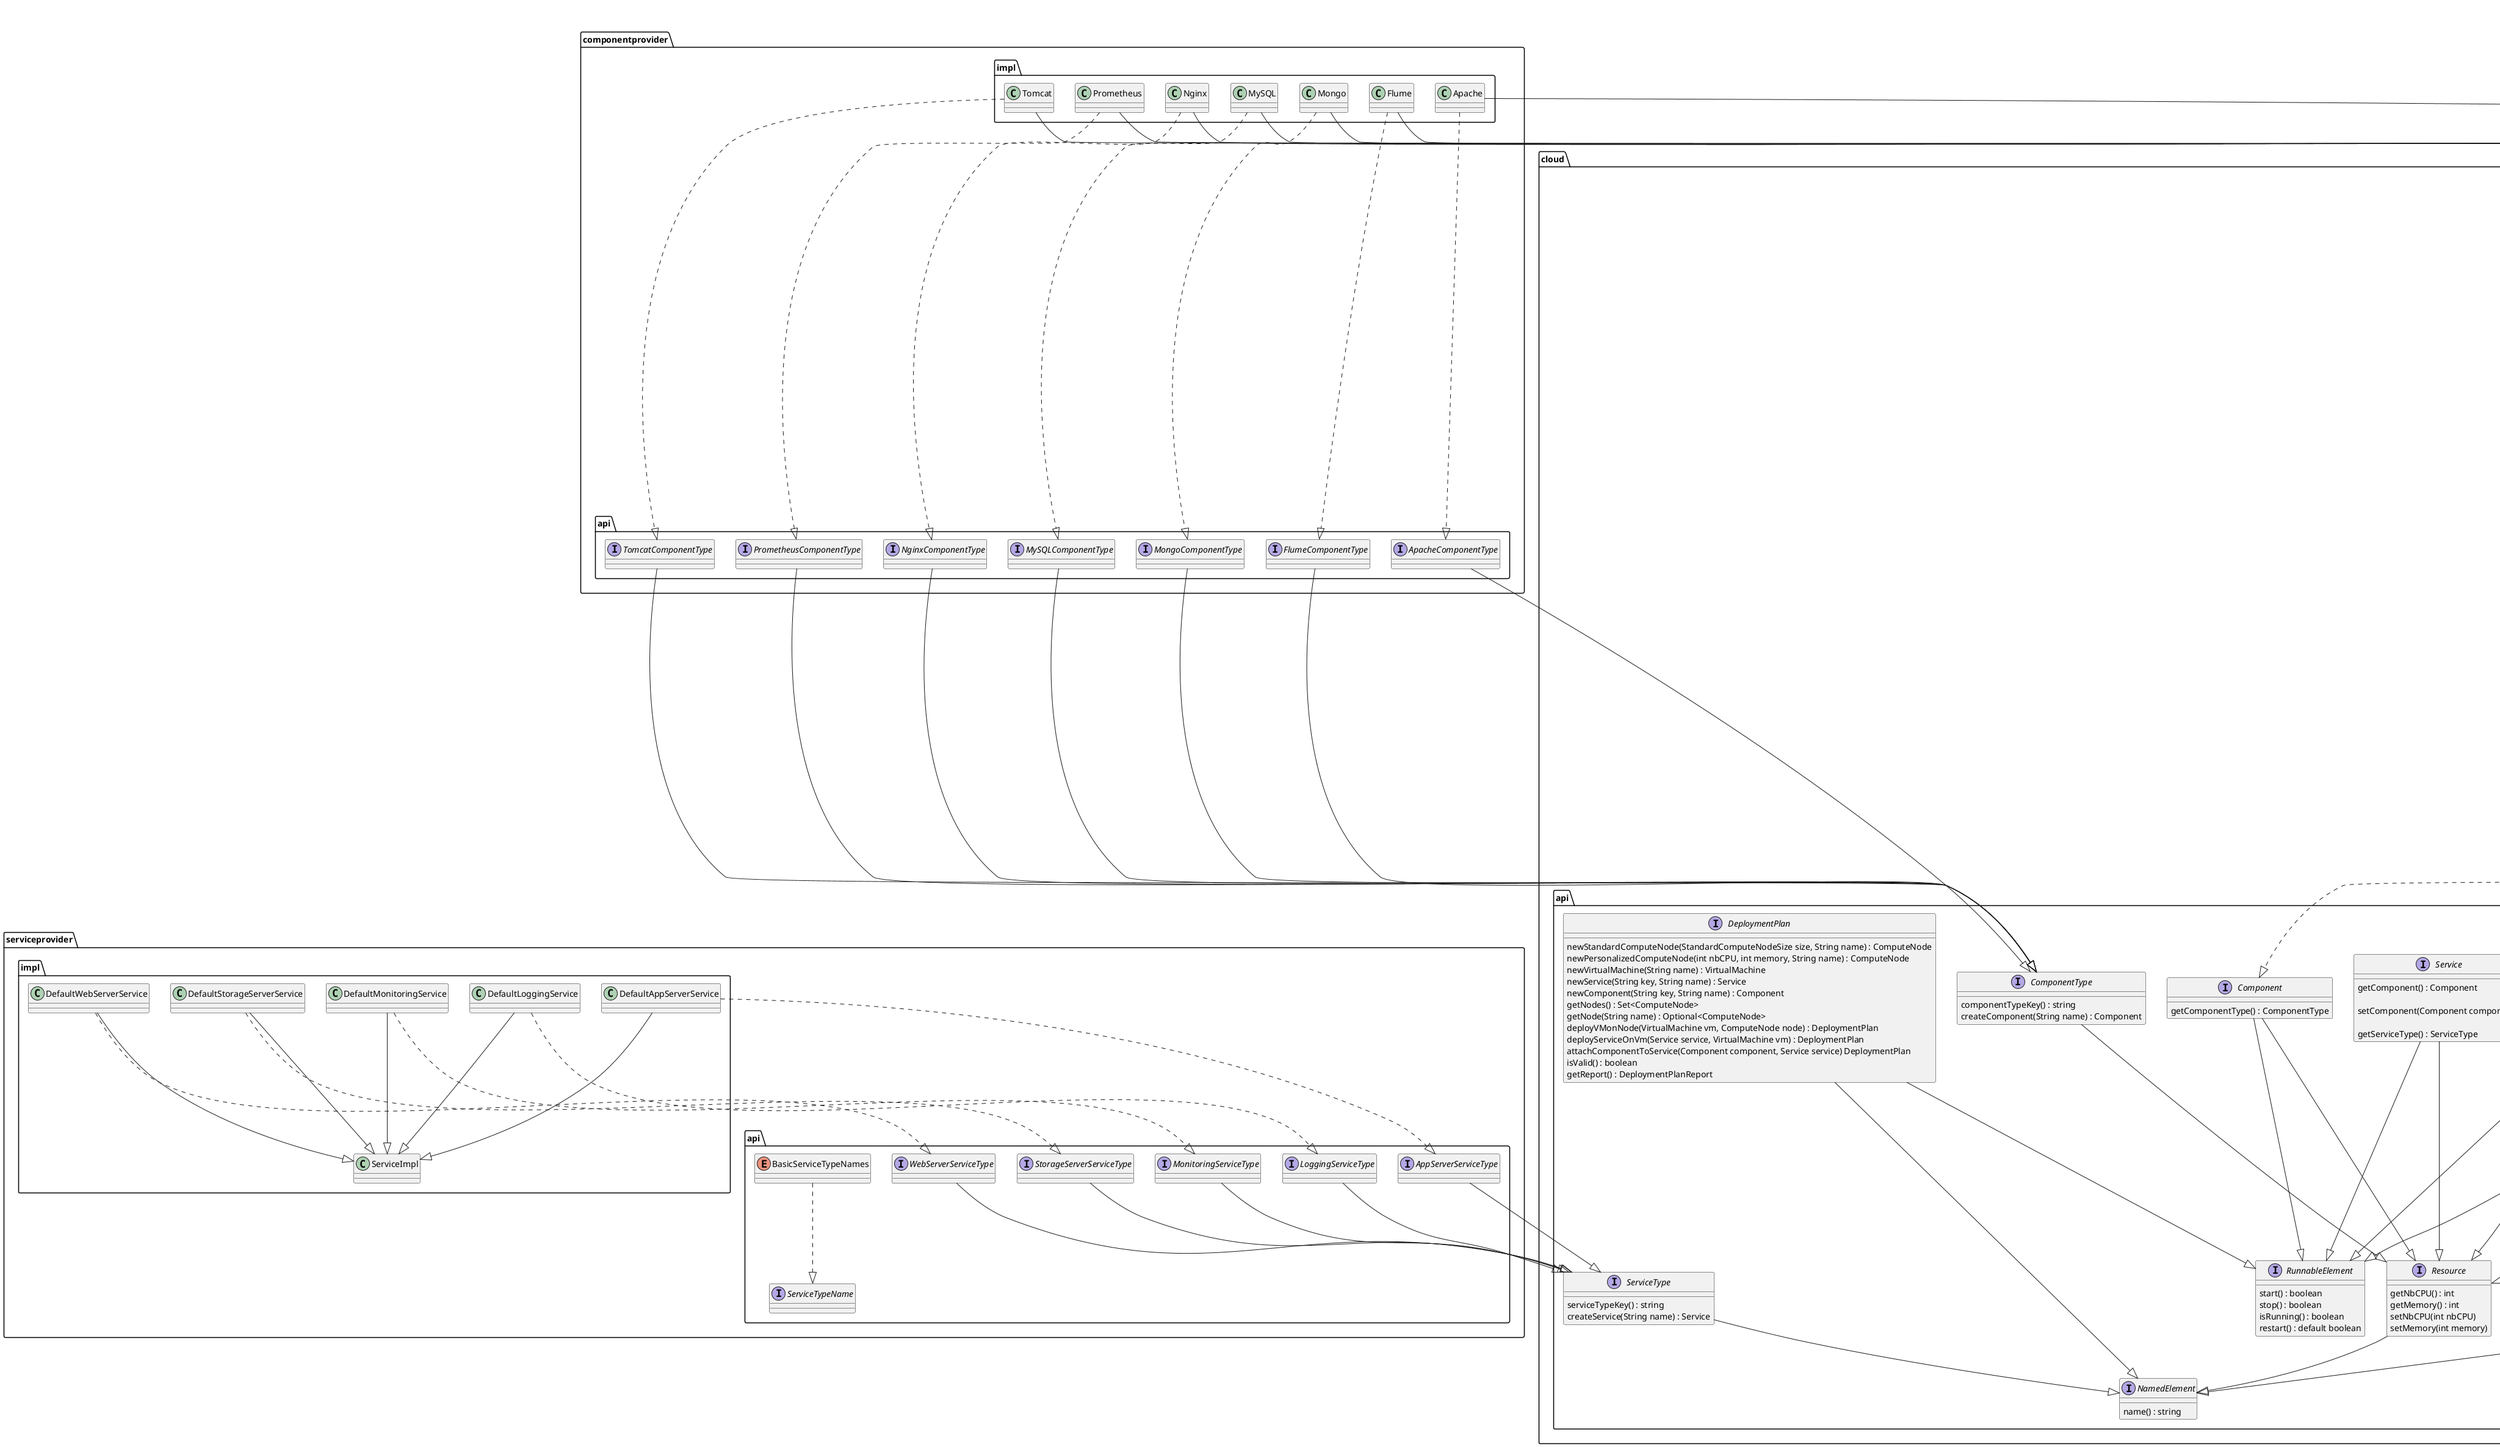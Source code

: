 @startuml
package client{
Class App{
+ {static} main(args: string[*]): void
}
}

package cloud{
package api{
Interface Cloud{
    getPlans() : Set<DeploymentPlan>
    deployPlan(DeploymentPlan plan) : boolean
    startPlan(DeploymentPlan plan) : boolean
    stopPlan(DeploymentPlan plan) : boolean
    removePlan(DeploymentPlan plan) : boolean
    }

Cloud --|> NamedElement

Interface Component{
    getComponentType() : ComponentType
}

Component ---|> Resource
Component ---|> RunnableElement


Interface ComponentType{
    componentTypeKey() : string
    createComponent(String name) : Component
}

ComponentType ---|> Resource

Interface ComputeNode{
addVMachine(VirtualMachine machine) : boolean
removeVMachine(VirtualMachine machine) : boolean
getVMachines() : Set<VirtualMachine>
shutDownVMachine(VirtualMachine machine) : boolean
startVirtualMachine(VirtualMachine machine) : boolean
}

ComputeNode ---|> Resource
ComputeNode ---|> RunnableElement

Interface DeploymentPlan{
    newStandardComputeNode(StandardComputeNodeSize size, String name) : ComputeNode
    newPersonalizedComputeNode(int nbCPU, int memory, String name) : ComputeNode
    newVirtualMachine(String name) : VirtualMachine
    newService(String key, String name) : Service
    newComponent(String key, String name) : Component
    getNodes() : Set<ComputeNode>
    getNode(String name) : Optional<ComputeNode>
    deployVMonNode(VirtualMachine vm, ComputeNode node) : DeploymentPlan
    deployServiceOnVm(Service service, VirtualMachine vm) : DeploymentPlan
    attachComponentToService(Component component, Service service) DeploymentPlan
    isValid() : boolean
    getReport() : DeploymentPlanReport
}
DeploymentPlan ---|> NamedElement
DeploymentPlan ---|> RunnableElement

Interface DeployementReport{
    exceptions() : List<Exception>

    addException(Exception e) : boolean

    messages() : List<String>
}


Interface DeploymentShutdown{
    setNext(DeploymentPlanShutdown handler)
    stop(DeploymentPlan plan) : boolean
}
Interface DeployementPlanStartup{
    setNext(DeploymentPlanStartup handler)
    start(DeploymentPlan plan, boolean bestEffort) : boolean
}


Interface NamedElement{
    name() : string
}

Interface Resource{
        getNbCPU() : int
        getMemory() : int
        setNbCPU(int nbCPU)
        setMemory(int memory)

}

Resource --|> NamedElement

Interface RunnableElement{
    start() : boolean
    stop() : boolean
    isRunning() : boolean
    restart() : default boolean
}


Interface Service{
    getComponent() : Component

    setComponent(Component component);

    getServiceType() : ServiceType
}

Service ---|> Resource
Service ---|> RunnableElement

Interface ServiceType{
    serviceTypeKey() : string
    createService(String name) : Service
}
ServiceType --|> NamedElement

Enum StandardComputeNodeSize{
    XSMALL, SMALL, MEDIUM, MEDIUM LARGE, LARGE, XLARGE
    - nbCPU : int
    - memory : int
    - StandardComputeNodeSize(int nbCPU, int memory)
    + getNbCPU() : int
    + getMemory() : int
}

Interface VirtualMachine{
    setOS(VmOSName os)

    getOS() : VmOSName

    addService(Service service) : boolean

    removeService(Service service) : boolean

    getServices() : Set<Service>
}

VirtualMachine ---|> Resource
VirtualMachine ---|> RunnableElement

}

package impl{

    package base{
Class CloudImpl{
    - plans : Set<DeploymentPlan>
    + getPlans() : Set<DeploymentPlan>
    + deployPlan(DeploymentPlan plan)  : boolean
    + stopPlan(DeploymentPlan plan) : boolean
    + startPlan(DeploymentPlan plan) : boolean
    + removePlan(DeploymentPlan plan) : boolean
}
CloudImpl --|> NamedElementImpl
CloudImpl ..|> Cloud

Class ComponentImpl{
    - runnable : DefaultRunnableElement
     - resource : DefaultResource

         + int getNbCPU() : int
         + int getMemory() : int
         + setNbCPU(int nbCPU) : void
         + setMemory(int memory) : void
          + start() : boolean
         +  stop() : boolean
         + isRunning() : boolean
}
ComponentImpl --|> NamedElementImpl
ComponentImpl ..|> Component

Class ComputeNodeImpl{
        - resource : DefaultResource
         -  runnable : DefaultRunnableElement
         -  vmachines : Set<VirtualMachine>
         -  remainingCPU : int
         - remainingMemory : int
         + addVMachine(VirtualMachine machine) : boolean
         + removeVMachine(VirtualMachine machine) : boolean
         + getVMachines() : Set<VirtualMachine>
         + shutDownVMachine(VirtualMachine machine) : boolean
         + startVirtualMachine(VirtualMachine machine) : boolean
         + getNbCPU() : int
         + getMemory() : int
         + setNbCPU(int nbCPU) : void
         + setMemory(int memory) : void
         + start() : boolean
         + stop() : boolean
         + isRunning() : boolean

}
ComponentImpl --|> NamedElementImpl
ComponentImpl ..|> ComputeNode

Class DefaultComputeNode{
    + DefaultComputeNode(String name)}
DefaultComputeNode ---|> ComputeNodeImpl

Class DefaultDeployementPlan
DefaultDeployementPlan ---|> DeploymentPlanImpl

Class DefaultDeployementPlanReport
DefaultDeployementPlanReport ---|> DefaultDeployementPlanReportImpl

Class DefaultRessource
DefaultRessource ---|> DefaultRessourceImpl

Class DefaultRunnableMachine
DefaultRunnableMachine ---|> DefaultRunnableMachineImpl

Class DefaultVirtualMachine
DefaultVirtualMachine ---|> DefaultVirtualMachineImpl

Class DeploymentPlanImpl
DeploymentPlanImpl --|> NamedElementImpl
DeploymentPlanImpl ..|> DeploymentPlan

Class DeploymentPlanReportImpl
DeploymentPlanReportImpl --|> NamedElementImpl
DeploymentPlanReportImpl ..|> DeploymentPlanReport

Class DeploymentPlanStartupImpl
DeploymentPlanStartumImpl --|> NamedElementImpl
DeploymentPlanStartumImpl ..|> DeploymentPlanStartup

Class NamedElementImpl
NamedElementImpl .|> NamedElement

Class ResourceImpl
ResourceImpl --|> NamedElementImpl
ResourceImpl ..|> Resource

Class RunnableElementImpl
RunnableElementImpl ..|> RunnableElement

Class ServiceImpl
ServiceImpl --|> NamedElementImpl
ServiceImpl ..|> Service

Class ServiceShutdown
ServiceShutdown --|> DeploymentPlanShutdownImpl

Class ServiceStartup
ServiceStartup --|> DeploymentPlanStartupImpl

Class VirtualMachineImpl
VirtualMachineImpl --|> NamedElementImpl
VirtualMachineImpl ..|> VirtualMachine

}


    package shutdown{
Class ApplicationServiceShutdown
ApplicationServiceShutdown --|> ServiceShutdown

Class ComputeNodeShutdown
ComputeNodeShutdown --|> DeploymentPlanShutdownImpl

Class LoggingServiceShutdown
LoggingServiceShutdown --|> ServiceShutdown

Class MonitoringServiceShutdown
MonitoringServiceShutdown --|> ServiceShutdown

Class StorageServiceShutdown
StorageServiceShutdown --|> ServiceShutdown

Class VirtualMachineShutdown
VirtualMachineShutdown --|> DeploymentPlanShutdownImpl

Class WebServiceShutdown
WebServiceShutdown  --|> ServiceShutdown

}
    package startup{
Class ApplicationServiceStartup
ApplicationServiceStartup --|> ServiceStartup

Class ComputeNodeStartup
ComputeNodeStartup --|> DeploymentPlanStartupImpl

Class LoggingServiceStartup
LoggingServiceStartup --|> ServiceStartup

Class MonitoringServiceStartup
MonitoringServiceStartup --|> ServiceStartup

Class StorageServiceStartup
StorageServiceStartup --|> ServiceStartup

Class VirtualMachineStartup
VirtualMachineStartup --|> DeploymentPlanStartupImpl

Class WebServiceStartup
WebServiceStartup --|> ServiceStartup
}

}
}
}
package componentprovider{
package api{
Interface ApacheComponentType
ApacheComponentType --|> ComponentType

Interface FlumeComponentType
FlumeComponentType --|> ComponentType

Interface MongoComponentType
MongoComponentType --|> ComponentType

Interface MySQLComponentType
MySQLComponentType --|> ComponentType

Interface NginxComponentType
NginxComponentType --|> ComponentType

Interface PrometheusComponentType
PrometheusComponentType --|> ComponentType

Interface TomcatComponentType
TomcatComponentType --|> ComponentType

}
package impl{
Class Apache
Apache --|> ComponentImpl
Apache ..|> ApacheComponentType

Class Flume
Flume --|> ComponentImpl
Flume ..|> FlumeComponentType

Class Mongo
Mongo --|> ComponentImpl
Mongo ..|> MongoComponentType

Class MySQL
MySQL --|> ComponentImpl
MySQL ..|> MySQLComponentType

Class Nginx
Nginx --|> ComponentImpl
Nginx ..|> NginxComponentType

Class Prometheus
Prometheus --|> ComponentImpl
Prometheus ..|> PrometheusComponentType

Class Tomcat
Tomcat --|> ComponentImpl
Tomcat ..|> TomcatComponentType

}
}

package creation{
package api{
Interface CloudProvider
Interface ComponentCreator
Interface ComputeNodeCreator
Interface DeploymentPlanCreator
Interface ServiceCreator
Interface VirtualMachineCreator

}

package cloudproviders{
package amiazon{
Class AmiazonCloud
AmiazonCloud --|> CloudImpl

Class AmiazonCloudProvider
AmiazonCloudProvider ..|> CloudProvider

Class AmiazonDeployementPlanCreator
AmiazonDeployementPlanCreator ..|> DeploymentPlanCreator

}
package softcloud{
}
}

package impl{
Class CloudProviderLoader
}

}

package exception{
Class ResourceAlreadyExistsException
}

package io{
Class ServiceDefinitionLoader
}

package registry{
Class ComponentTypeRegistry
Class ServiceTypeRegistry
}

package serviceprovider{
package api{
Interface AppServerServiceType
AppServerServiceType --|> ServiceType

Enum BasicServiceTypeNames
BasicServiceTypeNames ..|> ServiceTypeName

Interface LoggingServiceType
LoggingServiceType --|> ServiceType

Interface MonitoringServiceType
MonitoringServiceType --|> ServiceType

Interface ServiceTypeName

Interface StorageServerServiceType
StorageServerServiceType --|> ServiceType

Interface WebServerServiceType
WebServerServiceType --|> ServiceType

}
package impl{
Class DefaultAppServerService
DefaultAppServerService --|> ServiceImpl
DefaultAppServerService ..|> AppServerServiceType

Class DefaultLoggingService
DefaultLoggingService --|> ServiceImpl
DefaultLoggingService ..|> LoggingServiceType

Class DefaultMonitoringService
DefaultMonitoringService --|> ServiceImpl
DefaultMonitoringService ..|> MonitoringServiceType

Class DefaultStorageServerService
DefaultStorageServerService --|> ServiceImpl
DefaultStorageServerService ..|> StorageServerServiceType

Class DefaultWebServerService
DefaultWebServerService --|> ServiceImpl
DefaultWebServerService ..|> WebServerServiceType
}
}

package visitable{
package api{
Interface Visitable
}
package impl{
Class VisitableImpl
VisitableImpl ...|> Visitable
}
}

package visitor{
package api{
Interface Visitor
}
}

package vmosprovider{
package api{
Interface VmOSName
Enum DefaultOSName
DefaultOSName ..|> VmOSName
}
}

@enduml
